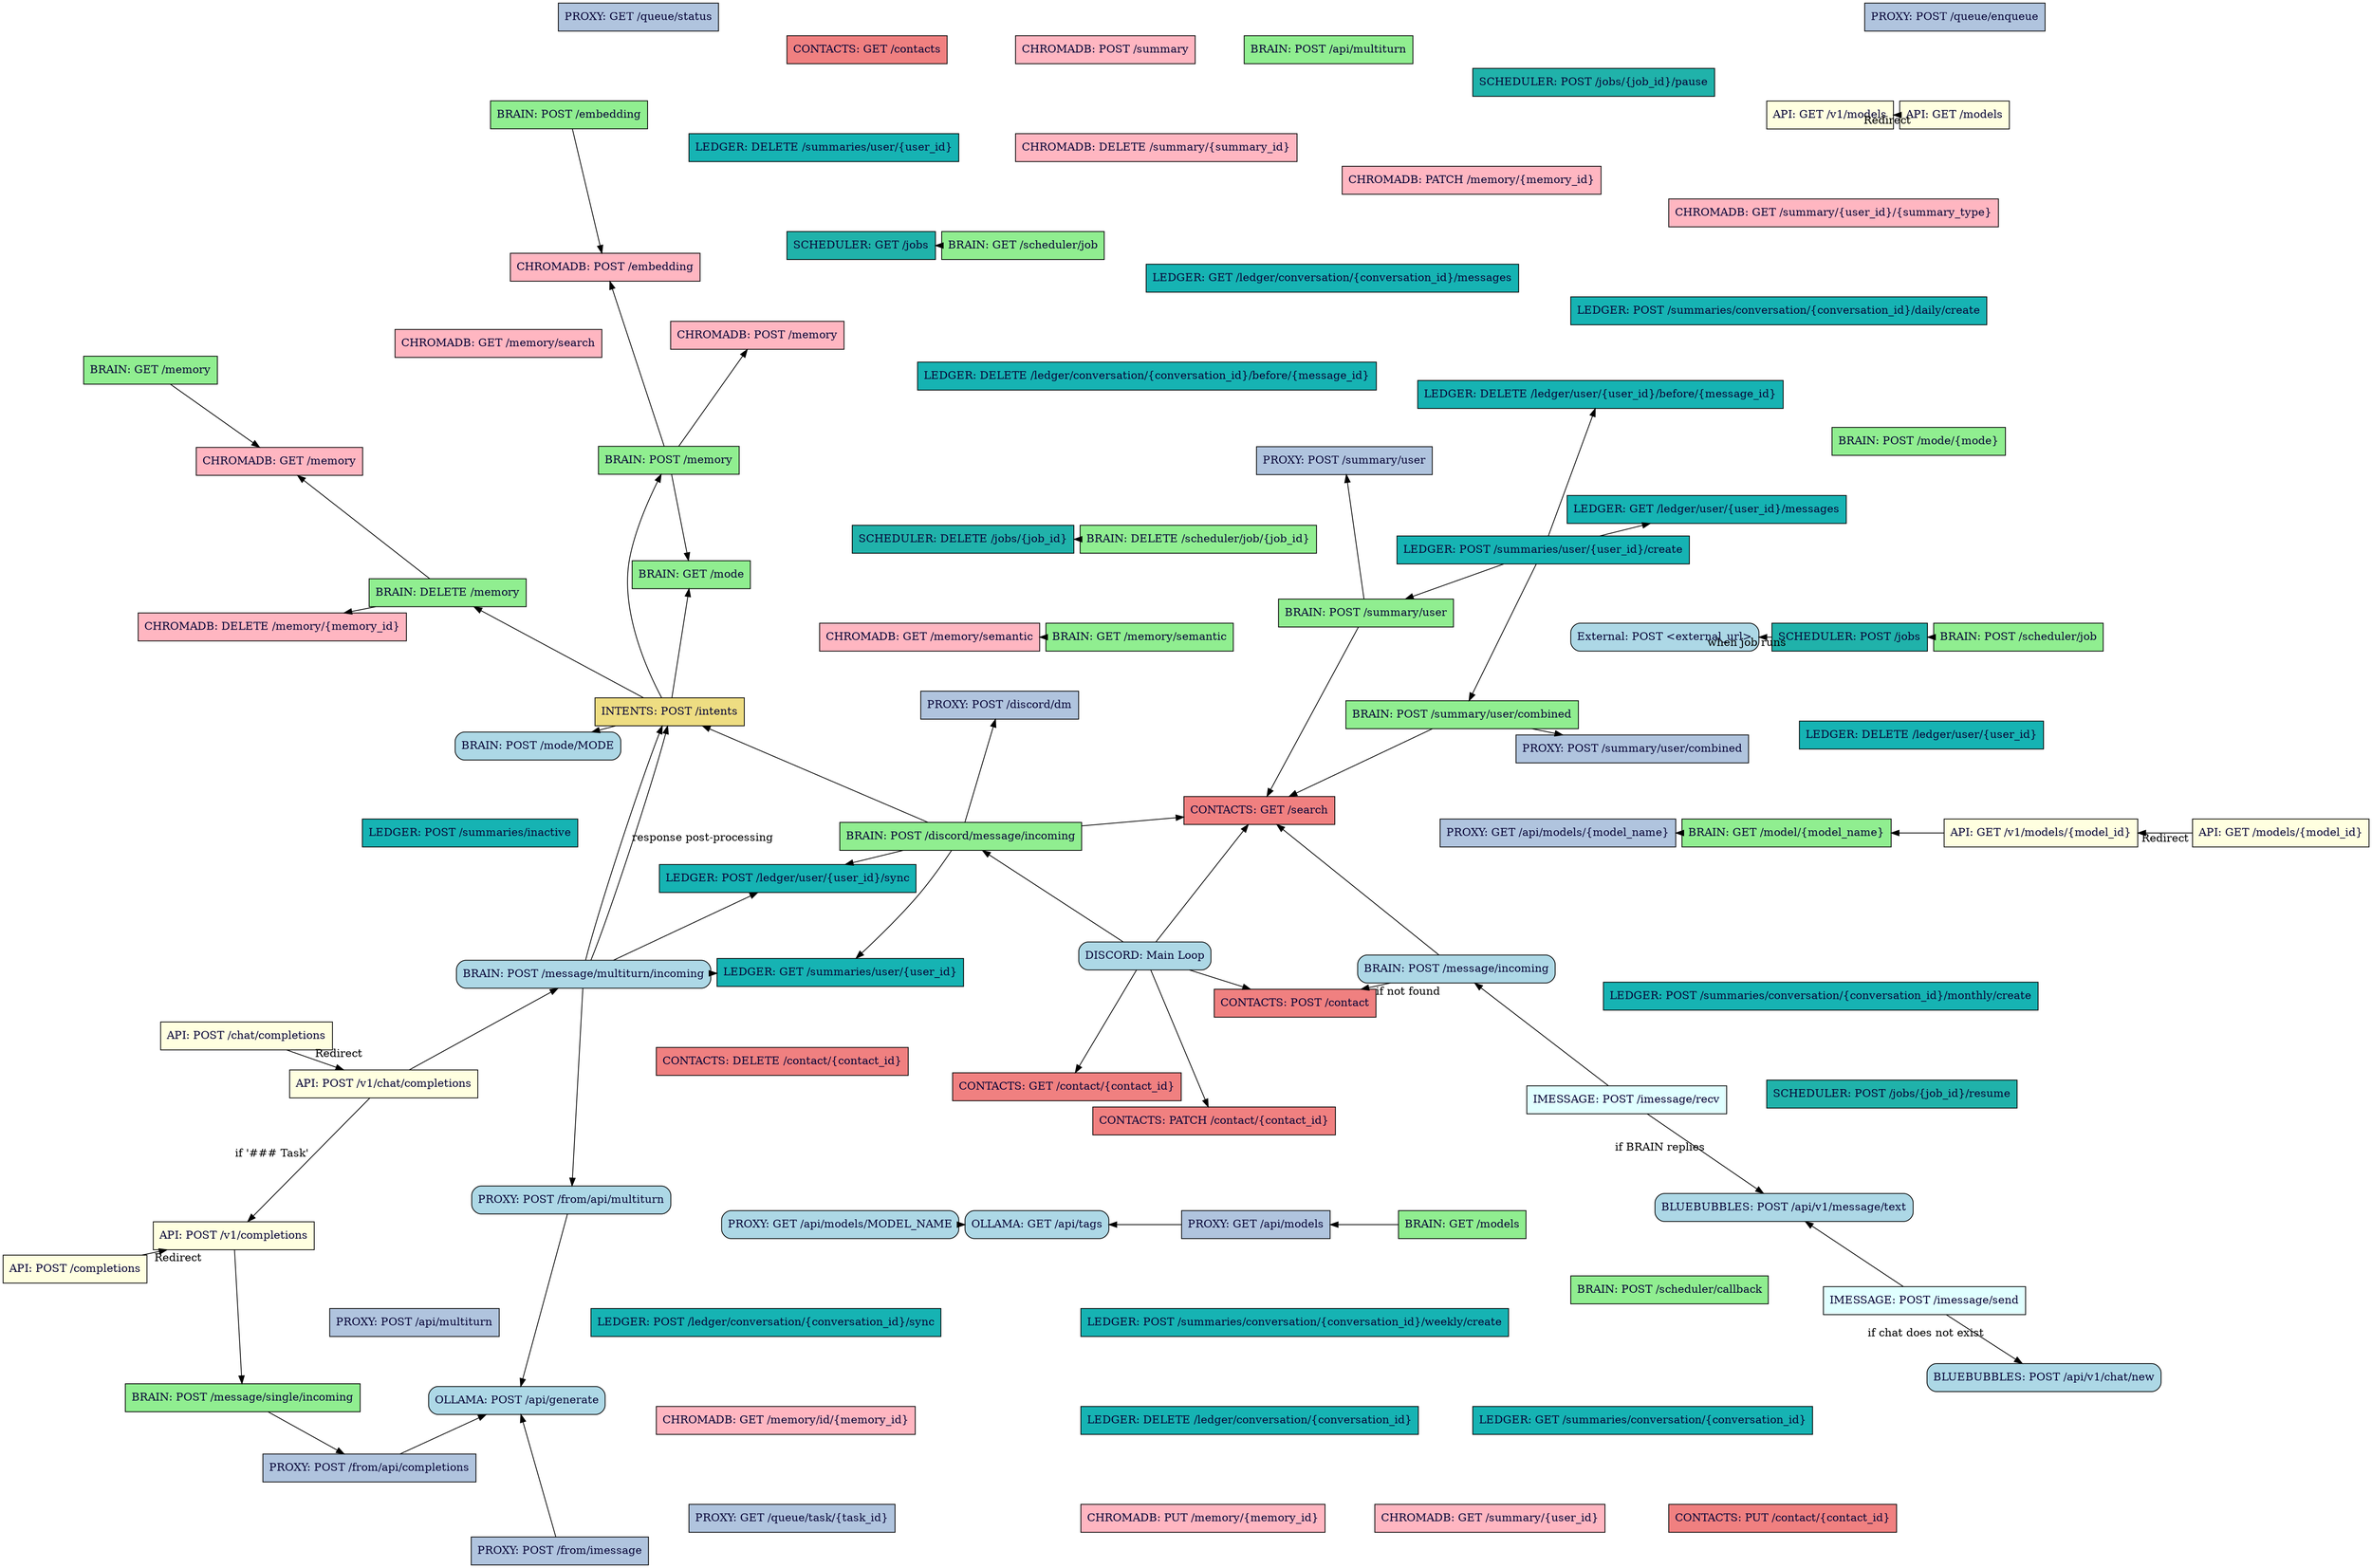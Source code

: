 digraph Microservices {
  /* Force‑directed layout: neato or sfdp are your friends */
  layout=sfdp;       /* or use sfdp for bigger graphs */
  overlap=false;      /* prevent nodes from colliding */
  splines=true;       /* smooth, curved edges */

  /* Global node styling */
  node [
    shape=box,
    style="filled,rounded",
    fillcolor=lightblue,
    fontcolor="#080537"
  ];

  /* Optional: give heavier “gravity” to high‑degree nodes */
  edge [
    weight=2         /* boost spring strength */
  ];

  /* API endpoints */
  subgraph cluster_api {
    label="API endpoints";
    style=dashed;
    color=lightgrey;
    node [style=filled, fillcolor=lightyellow];
    "API: POST /completions"
    "API: POST /v1/completions"
    "API: POST /chat/completions"
    "API: POST /v1/chat/completions"
    "API: GET /models/{model_id}"
    "API: GET /v1/models/{model_id}"
    "API: GET /models"
    "API: GET /v1/models"
  }

  /* BRAIN endpoints */
  subgraph cluster_brain {
    label="BRAIN endpoints";
    style=dashed;
    color=lightgrey;
    node [style=filled, fillcolor=lightgreen];
    "BRAIN: POST /mode/{mode}"
    "BRAIN: GET /mode"
    "BRAIN: POST /scheduler/callback"
    "BRAIN: POST /scheduler/job"
    "BRAIN: GET /scheduler/job"
    "BRAIN: DELETE /scheduler/job/{job_id}"
    "BRAIN: POST /memory"
    "BRAIN: DELETE /memory"
    "BRAIN: GET /memory"
    "BRAIN: GET /memory/semantic"
    "BRAIN: POST /api/multiturn"
    "BRAIN: POST /message/single/incoming"
    "BRAIN: GET /models"
    "BRAIN: GET /model/{model_name}"
    "BRAIN: POST /embedding"
    "BRAIN: POST /discord/message/incoming"
    "BRAIN: POST /summary/user"
    "BRAIN: POST /summary/user/combined"
  }

  /* CHROMADB endpoints */
  subgraph cluster_chromadb {
    label="CHROMADB endpoints";
    style=dashed;
    color=lightgrey;
    node [style=filled, fillcolor=lightpink];
    "CHROMADB: POST /embedding"
    "CHROMADB: POST /memory"
    "CHROMADB: DELETE /memory/{memory_id}"
    "CHROMADB: PUT /memory/{memory_id}"
    "CHROMADB: PATCH /memory/{memory_id}"
    "CHROMADB: GET /memory/id/{memory_id}"
    "CHROMADB: GET /memory"
    "CHROMADB: GET /memory/search"
    "CHROMADB: GET /memory/semantic"

    // Added summary endpoints
    "CHROMADB: POST /summary"
    "CHROMADB: GET /summary/{user_id}"
    "CHROMADB: GET /summary/{user_id}/{summary_type}"
    "CHROMADB: DELETE /summary/{summary_id}"
  }

  /* CONTACTS endpoints */
  subgraph cluster_contacts {
    label="CONTACTS endpoints";
    style=dashed;
    color=lightgrey;
    node [style=filled, fillcolor=lightcoral];
    "CONTACTS: POST /contact"
    "CONTACTS: GET /contacts"
    "CONTACTS: GET /contact/{contact_id}"
    "CONTACTS: GET /search"
    "CONTACTS: PUT /contact/{contact_id}"
    "CONTACTS: DELETE /contact/{contact_id}"
    "CONTACTS: PATCH /contact/{contact_id}"
  }

  /* IMESSAGE endpoints */
  subgraph cluster_imessage {
    label="IMESSAGE endpoints";
    style=dashed;
    color=lightgrey;
    node [style=filled, fillcolor=lightcyan];
    "IMESSAGE: POST /imessage/send"
    "IMESSAGE: POST /imessage/recv"
  }

  /* INTENTS endpoints */
  subgraph cluster_intents {
    label="INTENTS endpoints";
    style=dashed;
    color=lightgrey;
    node [style=filled, fillcolor=lightgoldenrod];
    "INTENTS: POST /intents"
  }

  /* LEDGER endpoints */
  subgraph cluster_ledger {
    label="LEDGER endpoints";
    style=dashed;
    color=lightgrey;
    node [style=filled, fillcolor="#16b3b3"];
    "LEDGER: DELETE /ledger/user/{user_id}/before/{message_id}"
    "LEDGER: DELETE /ledger/user/{user_id}"
    "LEDGER: GET /ledger/user/{user_id}/messages"
    "LEDGER: GET /summaries/user/{user_id}"
    "LEDGER: DELETE /summaries/user/{user_id}"
    "LEDGER: POST /summaries/user/{user_id}/create"
    "LEDGER: POST /summaries/inactive"
    "LEDGER: POST /ledger/user/{user_id}/sync"
    "LEDGER: DELETE /ledger/conversation/{conversation_id}/before/{message_id}"
    "LEDGER: DELETE /ledger/conversation/{conversation_id}"
    "LEDGER: GET /ledger/conversation/{conversation_id}/messages"
    "LEDGER: GET /summaries/conversation/{conversation_id}"
    "LEDGER: POST /summaries/conversation/{conversation_id}/daily/create"
    "LEDGER: POST /summaries/conversation/{conversation_id}/weekly/create"
    "LEDGER: POST /summaries/conversation/{conversation_id}/monthly/create"
    "LEDGER: POST /ledger/conversation/{conversation_id}/sync"
  }

  
  /* PROXY endpoints */
  subgraph cluster_proxy {
    label="PROXY endpoints";
    style=dashed;
    color=lightgrey;
    node [style=filled, fillcolor=lightsteelblue];
    "PROXY: GET /api/models"
    "PROXY: GET /api/models/{model_name}"
    "PROXY: POST /from/api/completions"
    "PROXY: POST /api/multiturn"
    "PROXY: POST /summary/user"
    "PROXY: POST /summary/user/combined"
    "PROXY: POST /from/imessage"
    "PROXY: POST /discord/dm"
    "PROXY: POST /queue/enqueue"
    "PROXY: GET /queue/status"
    "PROXY: GET /queue/task/{task_id}"
  }

  /* SCHEDULER endpoints */
  subgraph cluster_scheduler {
    label="SCHEDULER endpoints";
    style=dashed;
    color=lightgrey;
    node [style=filled, fillcolor=lightseagreen];
    "SCHEDULER: POST /jobs/{job_id}/pause"
    "SCHEDULER: POST /jobs/{job_id}/resume"
    "SCHEDULER: POST /jobs"
    "SCHEDULER: DELETE /jobs/{job_id}"
    "SCHEDULER: GET /jobs"
  }

  /* Describe connections */
  /* API endpoint dependencies */
  "API: POST /v1/chat/completions"  -> "BRAIN: POST /message/multiturn/incoming"
  "API: POST /v1/completions"       -> "BRAIN: POST /message/single/incoming"
  "API: GET /v1/models/{model_id}"  -> "BRAIN: GET /model/{model_name}"
  "API: POST /completions"          -> "API: POST /v1/completions" [label="Redirect"]
  "API: POST /chat/completions"     -> "API: POST /v1/chat/completions" [label="Redirect"]
  "API: GET /models"                -> "API: GET /v1/models" [label="Redirect"]
  "API: GET /models/{model_id}"     -> "API: GET /v1/models/{model_id}" [label="Redirect"]
  "API: POST /v1/chat/completions"  -> "API: POST /v1/completions" [label="if '### Task'"]

  /* BRAIN endpoint dependencies */
  "BRAIN: POST /embedding"                    -> "CHROMADB: POST /embedding"
  "BRAIN: GET /models"                        -> "PROXY: GET /api/models"
  "BRAIN: GET /model/{model_name}"            -> "PROXY: GET /api/models/{model_name}"
  "BRAIN: POST /scheduler/job"                -> "SCHEDULER: POST /jobs"
  "BRAIN: GET /scheduler/job"                 -> "SCHEDULER: GET /jobs"
  "BRAIN: DELETE /scheduler/job/{job_id}"     -> "SCHEDULER: DELETE /jobs/{job_id}"
  "BRAIN: POST /message/incoming"             -> "CONTACTS: GET /search"
  "BRAIN: POST /message/incoming"             -> "CONTACTS: POST /contact" [label="if not found"]
  "BRAIN: POST /message/single/incoming"      -> "PROXY: POST /from/api/completions"
  "BRAIN: POST /message/multiturn/incoming"   -> "INTENTS: POST /intents"
  "BRAIN: POST /message/multiturn/incoming"   -> "PROXY: POST /from/api/multiturn"
  "BRAIN: POST /message/multiturn/incoming"   -> "INTENTS: POST /intents" [label="response post-processing"]
  "BRAIN: POST /message/multiturn/incoming"   -> "LEDGER: POST /ledger/user/{user_id}/sync"
  "BRAIN: POST /message/multiturn/incoming"   -> "LEDGER: GET /summaries/user/{user_id}"
  "BRAIN: GET /memory"                        -> "CHROMADB: GET /memory"
  "BRAIN: GET /memory/semantic"               -> "CHROMADB: GET /memory/semantic"
  "BRAIN: POST /memory"                       -> "BRAIN: GET /mode"
  "BRAIN: POST /memory"                       -> "CHROMADB: POST /embedding"
  "BRAIN: POST /memory"                       -> "CHROMADB: POST /memory"
  "BRAIN: DELETE /memory"                     -> "CHROMADB: GET /memory"
  "BRAIN: DELETE /memory"                     -> "CHROMADB: DELETE /memory/{memory_id}"
  "BRAIN: POST /discord/message/incoming"     -> "CONTACTS: GET /search"
  "BRAIN: POST /discord/message/incoming"     -> "PROXY: POST /discord/dm"
  "BRAIN: POST /discord/message/incoming"     -> "INTENTS: POST /intents"
  "BRAIN: POST /discord/message/incoming"     -> "LEDGER: POST /ledger/user/{user_id}/sync"
  "BRAIN: POST /discord/message/incoming"     -> "LEDGER: GET /summaries/user/{user_id}"
  "BRAIN: POST /summary/user"                 -> "CONTACTS: GET /search"
  "BRAIN: POST /summary/user"                 -> "PROXY: POST /summary/user"
  "BRAIN: POST /summary/user/combined"        -> "CONTACTS: GET /search"
  "BRAIN: POST /summary/user/combined"        -> "PROXY: POST /summary/user/combined"

  /* discord endpoint dependencies */
  "DISCORD: Main Loop" -> "CONTACTS: GET /search"
  "DISCORD: Main Loop" -> "CONTACTS: GET /contact/{contact_id}"
  "DISCORD: Main Loop" -> "CONTACTS: POST /contact"
  "DISCORD: Main Loop" -> "CONTACTS: PATCH /contact/{contact_id}"
  "DISCORD: Main Loop" -> "BRAIN: POST /discord/message/incoming"

  /* IMESSAGE endpoint dependencies */
  "IMESSAGE: POST /imessage/send" -> "BLUEBUBBLES: POST /api/v1/message/text"
  "IMESSAGE: POST /imessage/send" -> "BLUEBUBBLES: POST /api/v1/chat/new" [label="if chat does not exist"]
  "IMESSAGE: POST /imessage/recv" -> "BRAIN: POST /message/incoming"
  "IMESSAGE: POST /imessage/recv" -> "BLUEBUBBLES: POST /api/v1/message/text" [label="if BRAIN replies"]

  /* INTENTS service dependencies (calls to BRAIN) */
  "INTENTS: POST /intents" -> "BRAIN: GET /mode"
  "INTENTS: POST /intents" -> "BRAIN: POST /mode/MODE"
  "INTENTS: POST /intents" -> "BRAIN: POST /memory"
  "INTENTS: POST /intents" -> "BRAIN: DELETE /memory"

  /* LEDGER endpoint dependencies */
  "LEDGER: POST /summaries/user/{user_id}/create" -> "LEDGER: GET /ledger/user/{user_id}/messages"
  "LEDGER: POST /summaries/user/{user_id}/create" -> "BRAIN: POST /summary/user"
  "LEDGER: POST /summaries/user/{user_id}/create" -> "LEDGER: DELETE /ledger/user/{user_id}/before/{message_id}"
  "LEDGER: POST /summaries/user/{user_id}/create" -> "BRAIN: POST /summary/user/combined"

  /* PROXY endpoint dependencies */
  "PROXY: POST /from/api/completions"   -> "OLLAMA: POST /api/generate"
  "PROXY: POST /from/api/multiturn"     -> "OLLAMA: POST /api/generate"
  "PROXY: POST /from/imessage"          -> "OLLAMA: POST /api/generate"
  "PROXY: GET /api/models"              -> "OLLAMA: GET /api/tags"
  "PROXY: GET /api/models/MODEL_NAME"   -> "OLLAMA: GET /api/tags"

  /* SCHEDULER endpoint dependencies */
  "SCHEDULER: POST /jobs" -> "External: POST <external_url>" [label="when job runs"]
}

/* generate with twopi -Tsvg endpoint.dot -o endpoint.svg or neato -Tpng endpoint.dot -o endpoint.png */